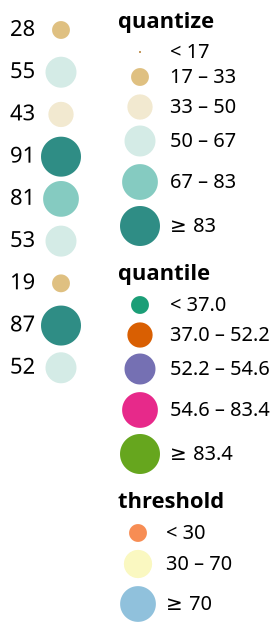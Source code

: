{
  "$schema": "https://vega.github.io/schema/vega/v3.0.json",
  "padding": 5,
  "autosize": "pad",
  "signals": [
    {"name": "width","update": "data('layout')[0].width"},
    {"name": "height","update": "data('layout')[0].height"}
  ],
  "data": [
    {
      "name": "source",
      "values": [
        {"a": "A", "b": 28},
        {"a": "B", "b": 55},
        {"a": "C", "b": 43},
        {"a": "D", "b": 91},
        {"a": "E", "b": 81},
        {"a": "F", "b": 53},
        {"a": "G", "b": 19},
        {"a": "H", "b": 87},
        {"a": "I", "b": 52}
      ],
      "format": {"type": "json","parse": {"b": "number"}}
    },
    {
      "name": "layout",
      "values": [{}],
      "transform": [
        {"type": "formula", "as": "width", "expr": "21"},
        {"type": "formula", "as": "height", "expr": "21"}
      ]
    }
  ],
  "marks": [
    {
      "name": "main",
      "type": "group",
      "from": {"data": "layout"},
      "encode": {
        "update": {
          "width": {"field": "width"},
          "height": {"field": "height"}
        }
      },
      "marks": [
        {
          "name": "marks",
          "type": "symbol",
          "from": {"data": "source"},
          "encode": {
            "update": {
              "x": {"value": 10.5},
              "y": {"scale": "yscale", "field": "a"},
              "size": {"scale": "quantize", "field": "b"},
              "fill": {"scale": "colorQuantize", "field": "b"},
              "strokeWidth": {"value": 1.5}
            }
          }
        },
        {
          "type": "text",
          "from": {"data": "source"},
          "encode": {
            "update": {
              "x": {"value": -15},
              "y": {"scale": "yscale", "field": "a"},
              "text": {"field": "b"},
              "baseline": {"value": "middle"}
            }
          }
        }
      ],
      "scales": [
        {
          "name": "quantize",
          "type": "quantize",
          "range": [1, 80, 160, 240, 320, 400],
          "domain": {"data": "source", "field": "b"},
          "zero": true, "nice": true
        },
        {
          "name": "colorQuantize",
          "type": "quantize",
          "range": {"scheme": "brownbluegreen", "count": 6},
          "domain": {"data": "source", "field": "b"},
          "zero": true, "nice": true
        },
        {
          "name": "quantile",
          "type": "quantile",
          "range": [80, 160, 240, 320, 400],
          "domain": {"data": "source", "field": "b"}
        },
        {
          "name": "colorQuantile",
          "type": "quantile",
          "range": {"scheme": "dark2", "count": 5},
          "domain": {"data": "source", "field": "b"}
        },
        {
          "name": "threshold",
          "type": "threshold",
          "range": [80, 200, 320],
          "domain": [30, 70]
        },
        {
          "name": "colorThreshold",
          "type": "threshold",
          "range": {"scheme": "redyellowblue"},
          "domain": [30, 70]
        },
        {
          "name": "yscale",
          "type": "band",
          "range": [10, 200],
          "domain": {"data": "source", "field": "a"}
        }
      ],
      "legends": [
        {"size": "quantize", "fill": "colorQuantize", "title": "quantize"},
        {"size": "quantile", "fill": "colorQuantile", "title": "quantile"},
        {"size": "threshold", "fill": "colorThreshold", "title": "threshold"}
      ]
    }
  ]
}